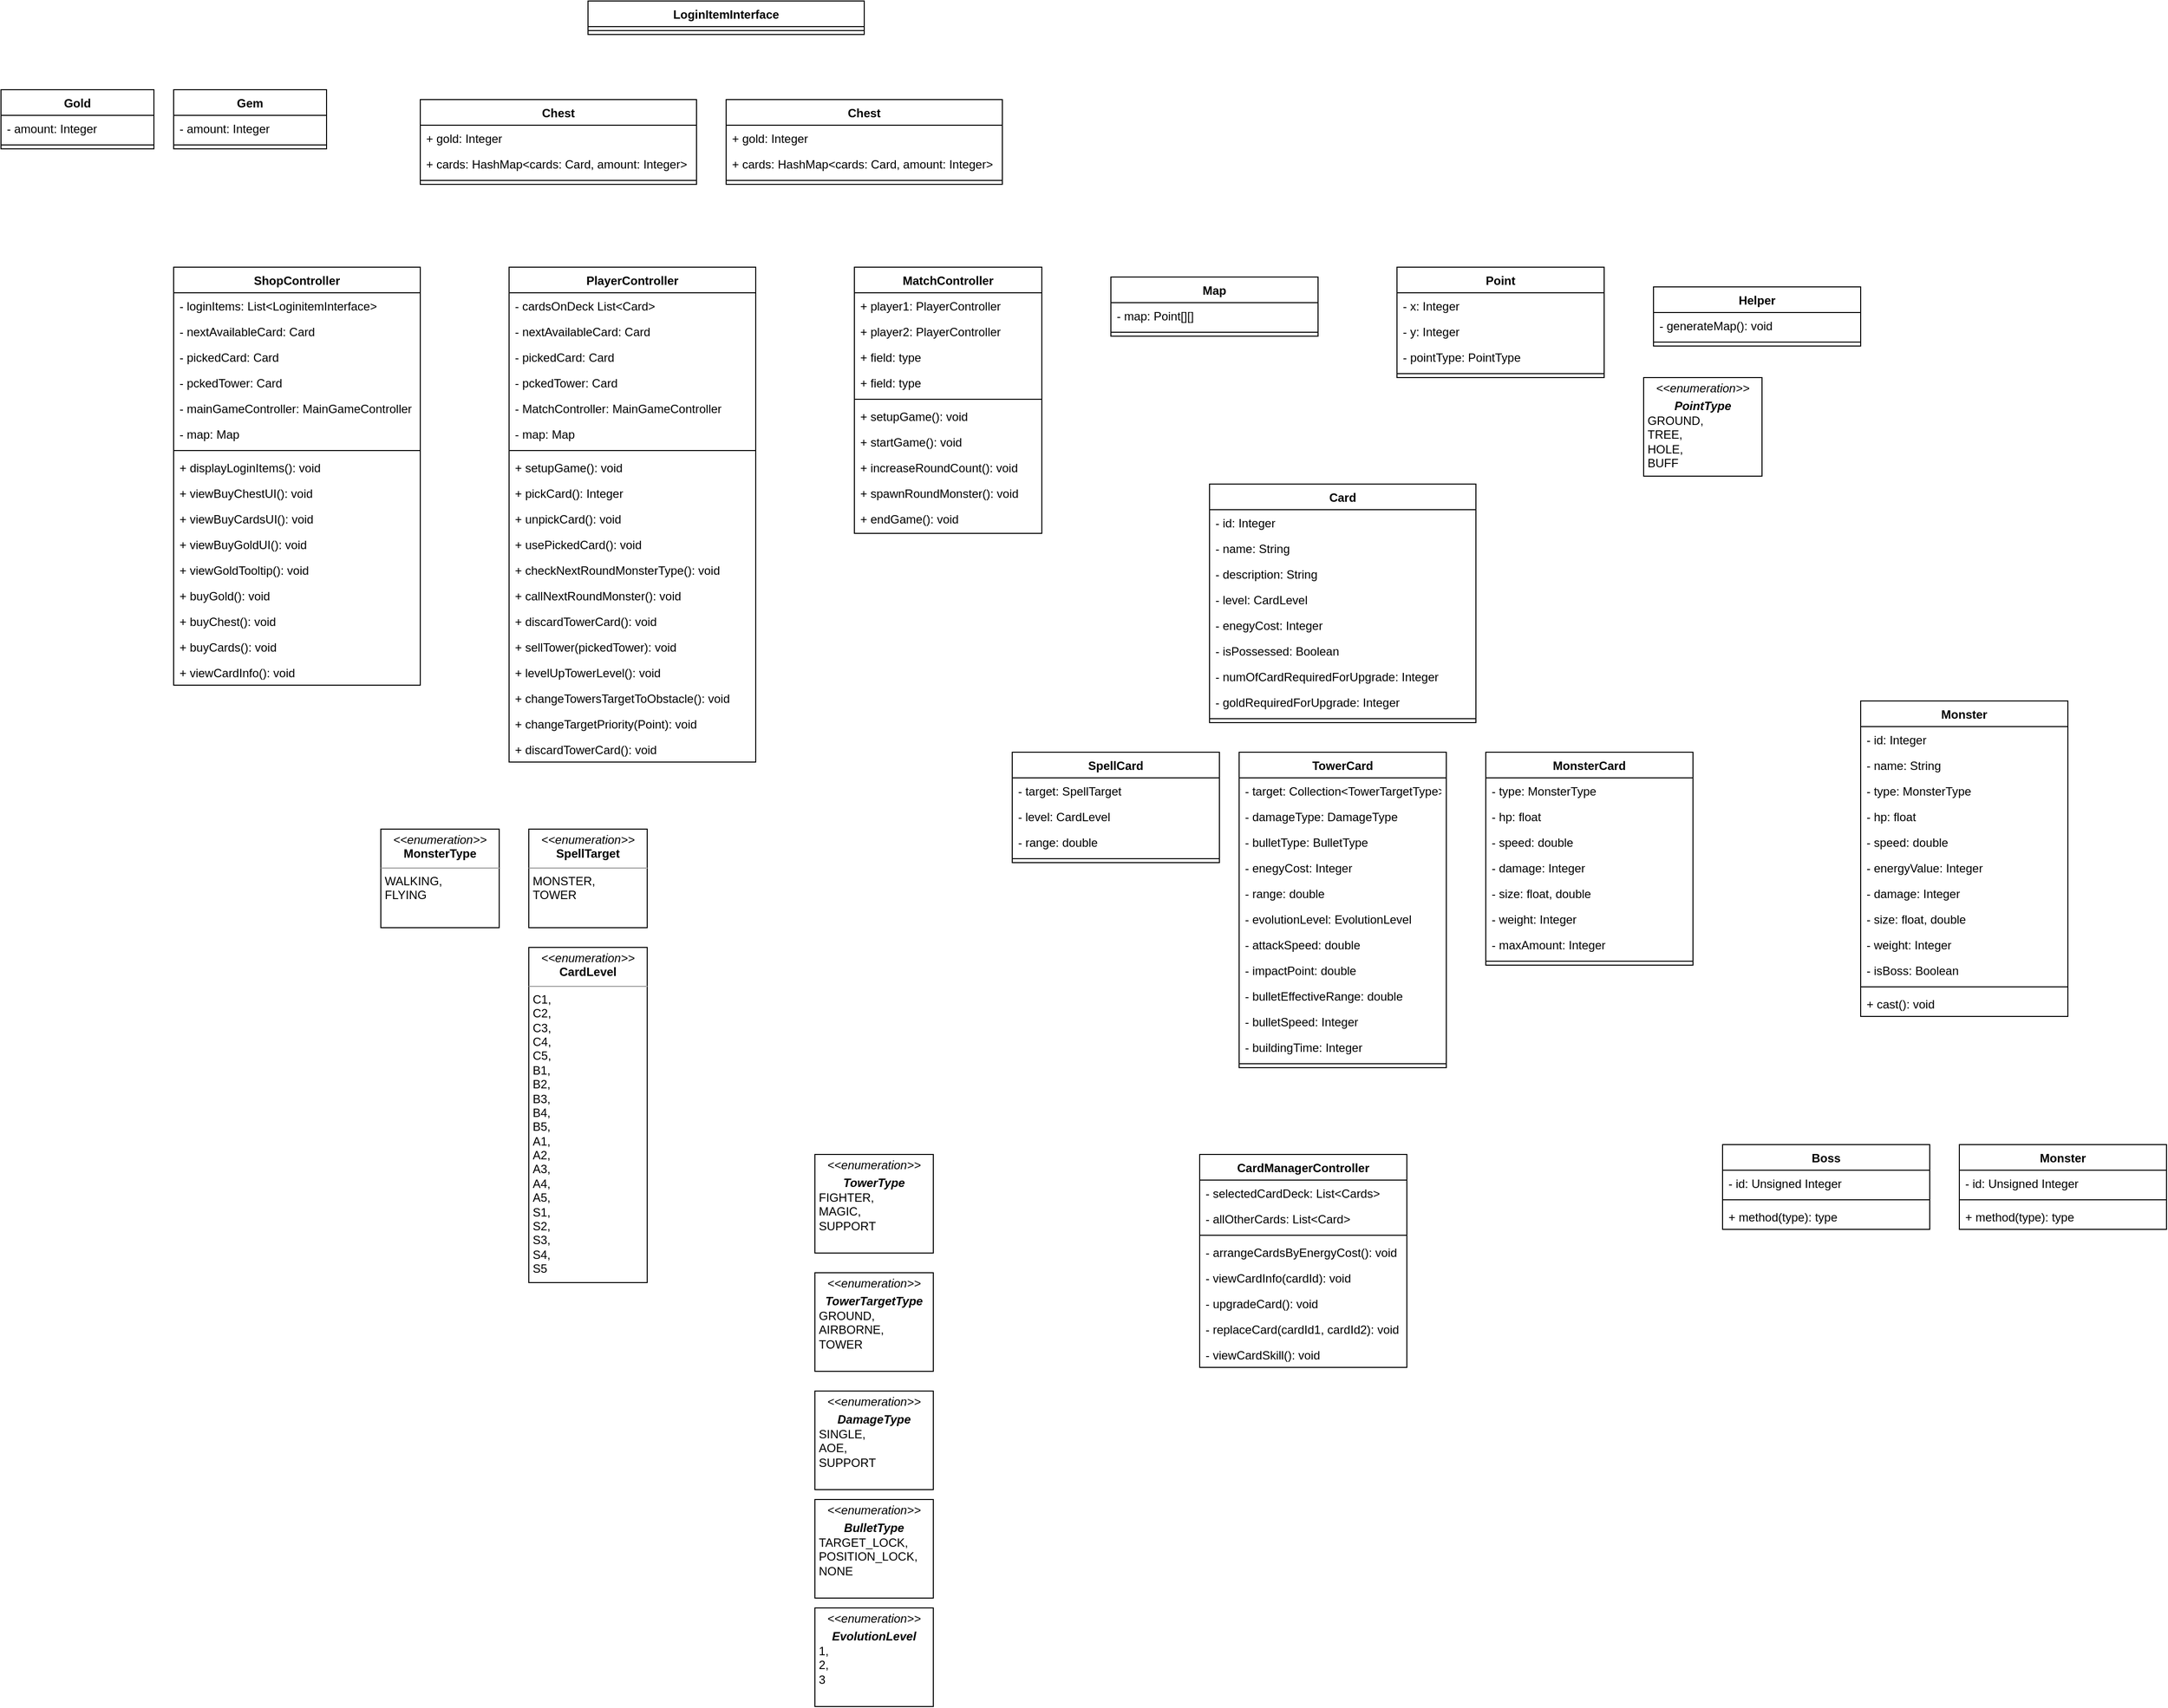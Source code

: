 <mxfile version="20.0.1" type="github">
  <diagram id="3Hzr0n2Hrk9hMCZVUcCn" name="Page-1">
    <mxGraphModel dx="1108" dy="1582" grid="1" gridSize="10" guides="1" tooltips="1" connect="1" arrows="1" fold="1" page="1" pageScale="1" pageWidth="850" pageHeight="1100" math="0" shadow="0">
      <root>
        <mxCell id="0" />
        <mxCell id="1" parent="0" />
        <mxCell id="gTmIQ7LkwGz3GuOeLMRu-1" value="MonsterCard" style="swimlane;fontStyle=1;align=center;verticalAlign=top;childLayout=stackLayout;horizontal=1;startSize=26;horizontalStack=0;resizeParent=1;resizeParentMax=0;resizeLast=0;collapsible=1;marginBottom=0;" parent="1" vertex="1">
          <mxGeometry x="1790" y="122" width="210" height="216" as="geometry" />
        </mxCell>
        <mxCell id="gTmIQ7LkwGz3GuOeLMRu-16" value="- type: MonsterType" style="text;strokeColor=none;fillColor=none;align=left;verticalAlign=top;spacingLeft=4;spacingRight=4;overflow=hidden;rotatable=0;points=[[0,0.5],[1,0.5]];portConstraint=eastwest;" parent="gTmIQ7LkwGz3GuOeLMRu-1" vertex="1">
          <mxGeometry y="26" width="210" height="26" as="geometry" />
        </mxCell>
        <mxCell id="gTmIQ7LkwGz3GuOeLMRu-9" value="- hp: float" style="text;strokeColor=none;fillColor=none;align=left;verticalAlign=top;spacingLeft=4;spacingRight=4;overflow=hidden;rotatable=0;points=[[0,0.5],[1,0.5]];portConstraint=eastwest;" parent="gTmIQ7LkwGz3GuOeLMRu-1" vertex="1">
          <mxGeometry y="52" width="210" height="26" as="geometry" />
        </mxCell>
        <mxCell id="gTmIQ7LkwGz3GuOeLMRu-10" value="- speed: double" style="text;strokeColor=none;fillColor=none;align=left;verticalAlign=top;spacingLeft=4;spacingRight=4;overflow=hidden;rotatable=0;points=[[0,0.5],[1,0.5]];portConstraint=eastwest;" parent="gTmIQ7LkwGz3GuOeLMRu-1" vertex="1">
          <mxGeometry y="78" width="210" height="26" as="geometry" />
        </mxCell>
        <mxCell id="gTmIQ7LkwGz3GuOeLMRu-14" value="- damage: Integer" style="text;strokeColor=none;fillColor=none;align=left;verticalAlign=top;spacingLeft=4;spacingRight=4;overflow=hidden;rotatable=0;points=[[0,0.5],[1,0.5]];portConstraint=eastwest;" parent="gTmIQ7LkwGz3GuOeLMRu-1" vertex="1">
          <mxGeometry y="104" width="210" height="26" as="geometry" />
        </mxCell>
        <mxCell id="gTmIQ7LkwGz3GuOeLMRu-11" value="- size: float, double" style="text;strokeColor=none;fillColor=none;align=left;verticalAlign=top;spacingLeft=4;spacingRight=4;overflow=hidden;rotatable=0;points=[[0,0.5],[1,0.5]];portConstraint=eastwest;" parent="gTmIQ7LkwGz3GuOeLMRu-1" vertex="1">
          <mxGeometry y="130" width="210" height="26" as="geometry" />
        </mxCell>
        <mxCell id="gTmIQ7LkwGz3GuOeLMRu-12" value="- weight: Integer" style="text;strokeColor=none;fillColor=none;align=left;verticalAlign=top;spacingLeft=4;spacingRight=4;overflow=hidden;rotatable=0;points=[[0,0.5],[1,0.5]];portConstraint=eastwest;" parent="gTmIQ7LkwGz3GuOeLMRu-1" vertex="1">
          <mxGeometry y="156" width="210" height="26" as="geometry" />
        </mxCell>
        <mxCell id="y4j8MuDuXKKV_iI7dw1A-111" value="- maxAmount: Integer" style="text;strokeColor=none;fillColor=none;align=left;verticalAlign=top;spacingLeft=4;spacingRight=4;overflow=hidden;rotatable=0;points=[[0,0.5],[1,0.5]];portConstraint=eastwest;" vertex="1" parent="gTmIQ7LkwGz3GuOeLMRu-1">
          <mxGeometry y="182" width="210" height="26" as="geometry" />
        </mxCell>
        <mxCell id="gTmIQ7LkwGz3GuOeLMRu-3" value="" style="line;strokeWidth=1;fillColor=none;align=left;verticalAlign=middle;spacingTop=-1;spacingLeft=3;spacingRight=3;rotatable=0;labelPosition=right;points=[];portConstraint=eastwest;" parent="gTmIQ7LkwGz3GuOeLMRu-1" vertex="1">
          <mxGeometry y="208" width="210" height="8" as="geometry" />
        </mxCell>
        <mxCell id="gTmIQ7LkwGz3GuOeLMRu-5" value="&lt;p style=&quot;margin:0px;margin-top:4px;text-align:center;&quot;&gt;&lt;i&gt;&amp;lt;&amp;lt;enumeration&amp;gt;&amp;gt;&lt;/i&gt;&lt;br&gt;&lt;b&gt;MonsterType&lt;/b&gt;&lt;/p&gt;&lt;hr size=&quot;1&quot;&gt;&lt;p style=&quot;margin:0px;margin-left:4px;&quot;&gt;WALKING,&amp;nbsp;&lt;/p&gt;&lt;p style=&quot;margin:0px;margin-left:4px;&quot;&gt;FLYING&lt;/p&gt;" style="verticalAlign=top;align=left;overflow=fill;fontSize=12;fontFamily=Helvetica;html=1;" parent="1" vertex="1">
          <mxGeometry x="670" y="200" width="120" height="100" as="geometry" />
        </mxCell>
        <mxCell id="gTmIQ7LkwGz3GuOeLMRu-19" value="Boss" style="swimlane;fontStyle=1;align=center;verticalAlign=top;childLayout=stackLayout;horizontal=1;startSize=26;horizontalStack=0;resizeParent=1;resizeParentMax=0;resizeLast=0;collapsible=1;marginBottom=0;" parent="1" vertex="1">
          <mxGeometry x="2030" y="520" width="210" height="86" as="geometry" />
        </mxCell>
        <mxCell id="gTmIQ7LkwGz3GuOeLMRu-20" value="- id: Unsigned Integer" style="text;strokeColor=none;fillColor=none;align=left;verticalAlign=top;spacingLeft=4;spacingRight=4;overflow=hidden;rotatable=0;points=[[0,0.5],[1,0.5]];portConstraint=eastwest;" parent="gTmIQ7LkwGz3GuOeLMRu-19" vertex="1">
          <mxGeometry y="26" width="210" height="26" as="geometry" />
        </mxCell>
        <mxCell id="gTmIQ7LkwGz3GuOeLMRu-34" value="" style="line;strokeWidth=1;fillColor=none;align=left;verticalAlign=middle;spacingTop=-1;spacingLeft=3;spacingRight=3;rotatable=0;labelPosition=right;points=[];portConstraint=eastwest;" parent="gTmIQ7LkwGz3GuOeLMRu-19" vertex="1">
          <mxGeometry y="52" width="210" height="8" as="geometry" />
        </mxCell>
        <mxCell id="gTmIQ7LkwGz3GuOeLMRu-35" value="+ method(type): type" style="text;strokeColor=none;fillColor=none;align=left;verticalAlign=top;spacingLeft=4;spacingRight=4;overflow=hidden;rotatable=0;points=[[0,0.5],[1,0.5]];portConstraint=eastwest;" parent="gTmIQ7LkwGz3GuOeLMRu-19" vertex="1">
          <mxGeometry y="60" width="210" height="26" as="geometry" />
        </mxCell>
        <mxCell id="gTmIQ7LkwGz3GuOeLMRu-36" value="Monster" style="swimlane;fontStyle=1;align=center;verticalAlign=top;childLayout=stackLayout;horizontal=1;startSize=26;horizontalStack=0;resizeParent=1;resizeParentMax=0;resizeLast=0;collapsible=1;marginBottom=0;" parent="1" vertex="1">
          <mxGeometry x="2270" y="520" width="210" height="86" as="geometry" />
        </mxCell>
        <mxCell id="gTmIQ7LkwGz3GuOeLMRu-37" value="- id: Unsigned Integer" style="text;strokeColor=none;fillColor=none;align=left;verticalAlign=top;spacingLeft=4;spacingRight=4;overflow=hidden;rotatable=0;points=[[0,0.5],[1,0.5]];portConstraint=eastwest;" parent="gTmIQ7LkwGz3GuOeLMRu-36" vertex="1">
          <mxGeometry y="26" width="210" height="26" as="geometry" />
        </mxCell>
        <mxCell id="gTmIQ7LkwGz3GuOeLMRu-51" value="" style="line;strokeWidth=1;fillColor=none;align=left;verticalAlign=middle;spacingTop=-1;spacingLeft=3;spacingRight=3;rotatable=0;labelPosition=right;points=[];portConstraint=eastwest;" parent="gTmIQ7LkwGz3GuOeLMRu-36" vertex="1">
          <mxGeometry y="52" width="210" height="8" as="geometry" />
        </mxCell>
        <mxCell id="gTmIQ7LkwGz3GuOeLMRu-52" value="+ method(type): type" style="text;strokeColor=none;fillColor=none;align=left;verticalAlign=top;spacingLeft=4;spacingRight=4;overflow=hidden;rotatable=0;points=[[0,0.5],[1,0.5]];portConstraint=eastwest;" parent="gTmIQ7LkwGz3GuOeLMRu-36" vertex="1">
          <mxGeometry y="60" width="210" height="26" as="geometry" />
        </mxCell>
        <mxCell id="y4j8MuDuXKKV_iI7dw1A-1" value="&lt;p style=&quot;margin:0px;margin-top:4px;text-align:center;&quot;&gt;&lt;i&gt;&amp;lt;&amp;lt;enumeration&amp;gt;&amp;gt;&lt;/i&gt;&lt;br&gt;&lt;b&gt;SpellTarget&lt;/b&gt;&lt;/p&gt;&lt;hr size=&quot;1&quot;&gt;&lt;p style=&quot;margin:0px;margin-left:4px;&quot;&gt;MONSTER,&lt;/p&gt;&lt;p style=&quot;margin:0px;margin-left:4px;&quot;&gt;TOWER&lt;/p&gt;" style="verticalAlign=top;align=left;overflow=fill;fontSize=12;fontFamily=Helvetica;html=1;" vertex="1" parent="1">
          <mxGeometry x="820" y="200" width="120" height="100" as="geometry" />
        </mxCell>
        <mxCell id="y4j8MuDuXKKV_iI7dw1A-2" value="SpellCard" style="swimlane;fontStyle=1;align=center;verticalAlign=top;childLayout=stackLayout;horizontal=1;startSize=26;horizontalStack=0;resizeParent=1;resizeParentMax=0;resizeLast=0;collapsible=1;marginBottom=0;" vertex="1" parent="1">
          <mxGeometry x="1310" y="122" width="210" height="112" as="geometry" />
        </mxCell>
        <mxCell id="y4j8MuDuXKKV_iI7dw1A-5" value="- target: SpellTarget" style="text;strokeColor=none;fillColor=none;align=left;verticalAlign=top;spacingLeft=4;spacingRight=4;overflow=hidden;rotatable=0;points=[[0,0.5],[1,0.5]];portConstraint=eastwest;" vertex="1" parent="y4j8MuDuXKKV_iI7dw1A-2">
          <mxGeometry y="26" width="210" height="26" as="geometry" />
        </mxCell>
        <mxCell id="y4j8MuDuXKKV_iI7dw1A-18" value="- level: CardLevel" style="text;strokeColor=none;fillColor=none;align=left;verticalAlign=top;spacingLeft=4;spacingRight=4;overflow=hidden;rotatable=0;points=[[0,0.5],[1,0.5]];portConstraint=eastwest;labelBackgroundColor=default;" vertex="1" parent="y4j8MuDuXKKV_iI7dw1A-2">
          <mxGeometry y="52" width="210" height="26" as="geometry" />
        </mxCell>
        <mxCell id="y4j8MuDuXKKV_iI7dw1A-7" value="- range: double" style="text;strokeColor=none;fillColor=none;align=left;verticalAlign=top;spacingLeft=4;spacingRight=4;overflow=hidden;rotatable=0;points=[[0,0.5],[1,0.5]];portConstraint=eastwest;labelBackgroundColor=default;" vertex="1" parent="y4j8MuDuXKKV_iI7dw1A-2">
          <mxGeometry y="78" width="210" height="26" as="geometry" />
        </mxCell>
        <mxCell id="y4j8MuDuXKKV_iI7dw1A-14" value="" style="line;strokeWidth=1;fillColor=none;align=left;verticalAlign=middle;spacingTop=-1;spacingLeft=3;spacingRight=3;rotatable=0;labelPosition=right;points=[];portConstraint=eastwest;" vertex="1" parent="y4j8MuDuXKKV_iI7dw1A-2">
          <mxGeometry y="104" width="210" height="8" as="geometry" />
        </mxCell>
        <mxCell id="y4j8MuDuXKKV_iI7dw1A-19" value="&lt;p style=&quot;margin:0px;margin-top:4px;text-align:center;&quot;&gt;&lt;i&gt;&amp;lt;&amp;lt;enumeration&amp;gt;&amp;gt;&lt;/i&gt;&lt;br&gt;&lt;b&gt;CardLevel&lt;/b&gt;&lt;/p&gt;&lt;hr size=&quot;1&quot;&gt;&lt;p style=&quot;margin:0px;margin-left:4px;&quot;&gt;C1,&lt;/p&gt;&lt;p style=&quot;margin:0px;margin-left:4px;&quot;&gt;C2,&lt;/p&gt;&lt;p style=&quot;margin:0px;margin-left:4px;&quot;&gt;C3,&lt;/p&gt;&lt;p style=&quot;margin:0px;margin-left:4px;&quot;&gt;C4,&lt;/p&gt;&lt;p style=&quot;margin:0px;margin-left:4px;&quot;&gt;C5,&lt;/p&gt;&lt;p style=&quot;margin:0px;margin-left:4px;&quot;&gt;B1,&lt;/p&gt;&lt;p style=&quot;margin:0px;margin-left:4px;&quot;&gt;B2,&lt;/p&gt;&lt;p style=&quot;margin:0px;margin-left:4px;&quot;&gt;B3,&lt;/p&gt;&lt;p style=&quot;margin:0px;margin-left:4px;&quot;&gt;B4,&lt;/p&gt;&lt;p style=&quot;margin:0px;margin-left:4px;&quot;&gt;B5,&lt;/p&gt;&lt;p style=&quot;margin:0px;margin-left:4px;&quot;&gt;A1,&amp;nbsp;&lt;/p&gt;&lt;p style=&quot;margin:0px;margin-left:4px;&quot;&gt;A2,&lt;/p&gt;&lt;p style=&quot;margin:0px;margin-left:4px;&quot;&gt;A3,&lt;/p&gt;&lt;p style=&quot;margin:0px;margin-left:4px;&quot;&gt;A4,&lt;/p&gt;&lt;p style=&quot;margin:0px;margin-left:4px;&quot;&gt;A5,&lt;/p&gt;&lt;p style=&quot;margin:0px;margin-left:4px;&quot;&gt;S1,&lt;/p&gt;&lt;p style=&quot;margin:0px;margin-left:4px;&quot;&gt;S2,&lt;/p&gt;&lt;p style=&quot;margin:0px;margin-left:4px;&quot;&gt;S3,&lt;/p&gt;&lt;p style=&quot;margin:0px;margin-left:4px;&quot;&gt;S4,&lt;/p&gt;&lt;p style=&quot;margin:0px;margin-left:4px;&quot;&gt;S5&lt;/p&gt;" style="verticalAlign=top;align=left;overflow=fill;fontSize=12;fontFamily=Helvetica;html=1;" vertex="1" parent="1">
          <mxGeometry x="820" y="320" width="120" height="340" as="geometry" />
        </mxCell>
        <mxCell id="y4j8MuDuXKKV_iI7dw1A-21" value="TowerCard" style="swimlane;fontStyle=1;align=center;verticalAlign=top;childLayout=stackLayout;horizontal=1;startSize=26;horizontalStack=0;resizeParent=1;resizeParentMax=0;resizeLast=0;collapsible=1;marginBottom=0;" vertex="1" parent="1">
          <mxGeometry x="1540" y="122" width="210" height="320" as="geometry" />
        </mxCell>
        <mxCell id="y4j8MuDuXKKV_iI7dw1A-24" value="- target: Collection&lt;TowerTargetType&gt;" style="text;strokeColor=none;fillColor=none;align=left;verticalAlign=top;spacingLeft=4;spacingRight=4;overflow=hidden;rotatable=0;points=[[0,0.5],[1,0.5]];portConstraint=eastwest;" vertex="1" parent="y4j8MuDuXKKV_iI7dw1A-21">
          <mxGeometry y="26" width="210" height="26" as="geometry" />
        </mxCell>
        <mxCell id="y4j8MuDuXKKV_iI7dw1A-25" value="- damageType: DamageType" style="text;strokeColor=none;fillColor=none;align=left;verticalAlign=top;spacingLeft=4;spacingRight=4;overflow=hidden;rotatable=0;points=[[0,0.5],[1,0.5]];portConstraint=eastwest;" vertex="1" parent="y4j8MuDuXKKV_iI7dw1A-21">
          <mxGeometry y="52" width="210" height="26" as="geometry" />
        </mxCell>
        <mxCell id="y4j8MuDuXKKV_iI7dw1A-26" value="- bulletType: BulletType" style="text;strokeColor=none;fillColor=none;align=left;verticalAlign=top;spacingLeft=4;spacingRight=4;overflow=hidden;rotatable=0;points=[[0,0.5],[1,0.5]];portConstraint=eastwest;labelBackgroundColor=default;" vertex="1" parent="y4j8MuDuXKKV_iI7dw1A-21">
          <mxGeometry y="78" width="210" height="26" as="geometry" />
        </mxCell>
        <mxCell id="y4j8MuDuXKKV_iI7dw1A-27" value="- enegyCost: Integer" style="text;strokeColor=none;fillColor=none;align=left;verticalAlign=top;spacingLeft=4;spacingRight=4;overflow=hidden;rotatable=0;points=[[0,0.5],[1,0.5]];portConstraint=eastwest;labelBackgroundColor=default;" vertex="1" parent="y4j8MuDuXKKV_iI7dw1A-21">
          <mxGeometry y="104" width="210" height="26" as="geometry" />
        </mxCell>
        <mxCell id="y4j8MuDuXKKV_iI7dw1A-29" value="- range: double" style="text;strokeColor=none;fillColor=none;align=left;verticalAlign=top;spacingLeft=4;spacingRight=4;overflow=hidden;rotatable=0;points=[[0,0.5],[1,0.5]];portConstraint=eastwest;labelBackgroundColor=default;" vertex="1" parent="y4j8MuDuXKKV_iI7dw1A-21">
          <mxGeometry y="130" width="210" height="26" as="geometry" />
        </mxCell>
        <mxCell id="y4j8MuDuXKKV_iI7dw1A-36" value="- evolutionLevel: EvolutionLevel" style="text;strokeColor=none;fillColor=none;align=left;verticalAlign=top;spacingLeft=4;spacingRight=4;overflow=hidden;rotatable=0;points=[[0,0.5],[1,0.5]];portConstraint=eastwest;labelBackgroundColor=default;" vertex="1" parent="y4j8MuDuXKKV_iI7dw1A-21">
          <mxGeometry y="156" width="210" height="26" as="geometry" />
        </mxCell>
        <mxCell id="y4j8MuDuXKKV_iI7dw1A-38" value="- attackSpeed: double" style="text;strokeColor=none;fillColor=none;align=left;verticalAlign=top;spacingLeft=4;spacingRight=4;overflow=hidden;rotatable=0;points=[[0,0.5],[1,0.5]];portConstraint=eastwest;labelBackgroundColor=default;" vertex="1" parent="y4j8MuDuXKKV_iI7dw1A-21">
          <mxGeometry y="182" width="210" height="26" as="geometry" />
        </mxCell>
        <mxCell id="y4j8MuDuXKKV_iI7dw1A-39" value="- impactPoint: double" style="text;strokeColor=none;fillColor=none;align=left;verticalAlign=top;spacingLeft=4;spacingRight=4;overflow=hidden;rotatable=0;points=[[0,0.5],[1,0.5]];portConstraint=eastwest;labelBackgroundColor=default;" vertex="1" parent="y4j8MuDuXKKV_iI7dw1A-21">
          <mxGeometry y="208" width="210" height="26" as="geometry" />
        </mxCell>
        <mxCell id="y4j8MuDuXKKV_iI7dw1A-40" value="- bulletEffectiveRange: double" style="text;strokeColor=none;fillColor=none;align=left;verticalAlign=top;spacingLeft=4;spacingRight=4;overflow=hidden;rotatable=0;points=[[0,0.5],[1,0.5]];portConstraint=eastwest;labelBackgroundColor=default;" vertex="1" parent="y4j8MuDuXKKV_iI7dw1A-21">
          <mxGeometry y="234" width="210" height="26" as="geometry" />
        </mxCell>
        <mxCell id="y4j8MuDuXKKV_iI7dw1A-41" value="- bulletSpeed: Integer" style="text;strokeColor=none;fillColor=none;align=left;verticalAlign=top;spacingLeft=4;spacingRight=4;overflow=hidden;rotatable=0;points=[[0,0.5],[1,0.5]];portConstraint=eastwest;labelBackgroundColor=default;" vertex="1" parent="y4j8MuDuXKKV_iI7dw1A-21">
          <mxGeometry y="260" width="210" height="26" as="geometry" />
        </mxCell>
        <mxCell id="y4j8MuDuXKKV_iI7dw1A-42" value="- buildingTime: Integer" style="text;strokeColor=none;fillColor=none;align=left;verticalAlign=top;spacingLeft=4;spacingRight=4;overflow=hidden;rotatable=0;points=[[0,0.5],[1,0.5]];portConstraint=eastwest;labelBackgroundColor=default;" vertex="1" parent="y4j8MuDuXKKV_iI7dw1A-21">
          <mxGeometry y="286" width="210" height="26" as="geometry" />
        </mxCell>
        <mxCell id="y4j8MuDuXKKV_iI7dw1A-30" value="" style="line;strokeWidth=1;fillColor=none;align=left;verticalAlign=middle;spacingTop=-1;spacingLeft=3;spacingRight=3;rotatable=0;labelPosition=right;points=[];portConstraint=eastwest;" vertex="1" parent="y4j8MuDuXKKV_iI7dw1A-21">
          <mxGeometry y="312" width="210" height="8" as="geometry" />
        </mxCell>
        <mxCell id="y4j8MuDuXKKV_iI7dw1A-32" value="&lt;p style=&quot;margin:0px;margin-top:4px;text-align:center;&quot;&gt;&lt;i&gt;&amp;lt;&amp;lt;enumeration&amp;gt;&amp;gt;&lt;/i&gt;&lt;br&gt;&lt;/p&gt;&lt;p style=&quot;margin:0px;margin-top:4px;text-align:center;&quot;&gt;&lt;i&gt;&lt;b&gt;TowerType&lt;/b&gt;&lt;/i&gt;&lt;/p&gt;&lt;p style=&quot;margin:0px;margin-left:4px;&quot;&gt;FIGHTER,&lt;/p&gt;&lt;p style=&quot;margin:0px;margin-left:4px;&quot;&gt;MAGIC,&lt;/p&gt;&lt;p style=&quot;margin:0px;margin-left:4px;&quot;&gt;SUPPORT&lt;/p&gt;" style="verticalAlign=top;align=left;overflow=fill;fontSize=12;fontFamily=Helvetica;html=1;" vertex="1" parent="1">
          <mxGeometry x="1110" y="530" width="120" height="100" as="geometry" />
        </mxCell>
        <mxCell id="y4j8MuDuXKKV_iI7dw1A-33" value="&lt;p style=&quot;margin:0px;margin-top:4px;text-align:center;&quot;&gt;&lt;i&gt;&amp;lt;&amp;lt;enumeration&amp;gt;&amp;gt;&lt;/i&gt;&lt;br&gt;&lt;/p&gt;&lt;p style=&quot;margin:0px;margin-top:4px;text-align:center;&quot;&gt;&lt;b&gt;&lt;i&gt;TowerTargetType&lt;/i&gt;&lt;/b&gt;&lt;/p&gt;&lt;p style=&quot;margin:0px;margin-left:4px;&quot;&gt;GROUND,&lt;/p&gt;&lt;p style=&quot;margin:0px;margin-left:4px;&quot;&gt;AIRBORNE,&lt;/p&gt;&lt;p style=&quot;margin:0px;margin-left:4px;&quot;&gt;TOWER&lt;/p&gt;" style="verticalAlign=top;align=left;overflow=fill;fontSize=12;fontFamily=Helvetica;html=1;" vertex="1" parent="1">
          <mxGeometry x="1110" y="650" width="120" height="100" as="geometry" />
        </mxCell>
        <mxCell id="y4j8MuDuXKKV_iI7dw1A-34" value="&lt;p style=&quot;margin:0px;margin-top:4px;text-align:center;&quot;&gt;&lt;i&gt;&amp;lt;&amp;lt;enumeration&amp;gt;&amp;gt;&lt;/i&gt;&lt;br&gt;&lt;/p&gt;&lt;p style=&quot;margin:0px;margin-top:4px;text-align:center;&quot;&gt;&lt;b&gt;&lt;i&gt;DamageType&lt;/i&gt;&lt;/b&gt;&lt;/p&gt;&lt;p style=&quot;margin:0px;margin-left:4px;&quot;&gt;SINGLE,&lt;/p&gt;&lt;p style=&quot;margin:0px;margin-left:4px;&quot;&gt;AOE,&lt;/p&gt;&lt;p style=&quot;margin:0px;margin-left:4px;&quot;&gt;SUPPORT&lt;/p&gt;" style="verticalAlign=top;align=left;overflow=fill;fontSize=12;fontFamily=Helvetica;html=1;" vertex="1" parent="1">
          <mxGeometry x="1110" y="770" width="120" height="100" as="geometry" />
        </mxCell>
        <mxCell id="y4j8MuDuXKKV_iI7dw1A-35" value="&lt;p style=&quot;margin:0px;margin-top:4px;text-align:center;&quot;&gt;&lt;i&gt;&amp;lt;&amp;lt;enumeration&amp;gt;&amp;gt;&lt;/i&gt;&lt;br&gt;&lt;/p&gt;&lt;p style=&quot;margin:0px;margin-top:4px;text-align:center;&quot;&gt;&lt;b&gt;&lt;i&gt;BulletType&lt;/i&gt;&lt;/b&gt;&lt;/p&gt;&lt;p style=&quot;margin:0px;margin-left:4px;&quot;&gt;TARGET_LOCK,&lt;/p&gt;&lt;p style=&quot;margin:0px;margin-left:4px;&quot;&gt;POSITION_LOCK,&lt;/p&gt;&lt;p style=&quot;margin:0px;margin-left:4px;&quot;&gt;NONE&lt;/p&gt;" style="verticalAlign=top;align=left;overflow=fill;fontSize=12;fontFamily=Helvetica;html=1;" vertex="1" parent="1">
          <mxGeometry x="1110" y="880" width="120" height="100" as="geometry" />
        </mxCell>
        <mxCell id="y4j8MuDuXKKV_iI7dw1A-37" value="&lt;p style=&quot;margin:0px;margin-top:4px;text-align:center;&quot;&gt;&lt;i&gt;&amp;lt;&amp;lt;enumeration&amp;gt;&amp;gt;&lt;/i&gt;&lt;br&gt;&lt;/p&gt;&lt;p style=&quot;margin:0px;margin-top:4px;text-align:center;&quot;&gt;&lt;b&gt;&lt;i&gt;EvolutionLevel&lt;/i&gt;&lt;/b&gt;&lt;/p&gt;&lt;p style=&quot;margin:0px;margin-left:4px;&quot;&gt;1,&lt;/p&gt;&lt;p style=&quot;margin:0px;margin-left:4px;&quot;&gt;2,&lt;/p&gt;&lt;p style=&quot;margin:0px;margin-left:4px;&quot;&gt;3&lt;/p&gt;" style="verticalAlign=top;align=left;overflow=fill;fontSize=12;fontFamily=Helvetica;html=1;" vertex="1" parent="1">
          <mxGeometry x="1110" y="990" width="120" height="100" as="geometry" />
        </mxCell>
        <mxCell id="y4j8MuDuXKKV_iI7dw1A-47" value="MatchController" style="swimlane;fontStyle=1;align=center;verticalAlign=top;childLayout=stackLayout;horizontal=1;startSize=26;horizontalStack=0;resizeParent=1;resizeParentMax=0;resizeLast=0;collapsible=1;marginBottom=0;" vertex="1" parent="1">
          <mxGeometry x="1150" y="-370" width="190" height="270" as="geometry" />
        </mxCell>
        <mxCell id="y4j8MuDuXKKV_iI7dw1A-48" value="+ player1: PlayerController" style="text;strokeColor=none;fillColor=none;align=left;verticalAlign=top;spacingLeft=4;spacingRight=4;overflow=hidden;rotatable=0;points=[[0,0.5],[1,0.5]];portConstraint=eastwest;" vertex="1" parent="y4j8MuDuXKKV_iI7dw1A-47">
          <mxGeometry y="26" width="190" height="26" as="geometry" />
        </mxCell>
        <mxCell id="y4j8MuDuXKKV_iI7dw1A-53" value="+ player2: PlayerController" style="text;strokeColor=none;fillColor=none;align=left;verticalAlign=top;spacingLeft=4;spacingRight=4;overflow=hidden;rotatable=0;points=[[0,0.5],[1,0.5]];portConstraint=eastwest;" vertex="1" parent="y4j8MuDuXKKV_iI7dw1A-47">
          <mxGeometry y="52" width="190" height="26" as="geometry" />
        </mxCell>
        <mxCell id="y4j8MuDuXKKV_iI7dw1A-52" value="+ field: type" style="text;strokeColor=none;fillColor=none;align=left;verticalAlign=top;spacingLeft=4;spacingRight=4;overflow=hidden;rotatable=0;points=[[0,0.5],[1,0.5]];portConstraint=eastwest;" vertex="1" parent="y4j8MuDuXKKV_iI7dw1A-47">
          <mxGeometry y="78" width="190" height="26" as="geometry" />
        </mxCell>
        <mxCell id="y4j8MuDuXKKV_iI7dw1A-54" value="+ field: type" style="text;strokeColor=none;fillColor=none;align=left;verticalAlign=top;spacingLeft=4;spacingRight=4;overflow=hidden;rotatable=0;points=[[0,0.5],[1,0.5]];portConstraint=eastwest;" vertex="1" parent="y4j8MuDuXKKV_iI7dw1A-47">
          <mxGeometry y="104" width="190" height="26" as="geometry" />
        </mxCell>
        <mxCell id="y4j8MuDuXKKV_iI7dw1A-49" value="" style="line;strokeWidth=1;fillColor=none;align=left;verticalAlign=middle;spacingTop=-1;spacingLeft=3;spacingRight=3;rotatable=0;labelPosition=right;points=[];portConstraint=eastwest;" vertex="1" parent="y4j8MuDuXKKV_iI7dw1A-47">
          <mxGeometry y="130" width="190" height="8" as="geometry" />
        </mxCell>
        <mxCell id="y4j8MuDuXKKV_iI7dw1A-50" value="+ setupGame(): void" style="text;strokeColor=none;fillColor=none;align=left;verticalAlign=top;spacingLeft=4;spacingRight=4;overflow=hidden;rotatable=0;points=[[0,0.5],[1,0.5]];portConstraint=eastwest;" vertex="1" parent="y4j8MuDuXKKV_iI7dw1A-47">
          <mxGeometry y="138" width="190" height="26" as="geometry" />
        </mxCell>
        <mxCell id="y4j8MuDuXKKV_iI7dw1A-166" value="+ startGame(): void" style="text;strokeColor=none;fillColor=none;align=left;verticalAlign=top;spacingLeft=4;spacingRight=4;overflow=hidden;rotatable=0;points=[[0,0.5],[1,0.5]];portConstraint=eastwest;" vertex="1" parent="y4j8MuDuXKKV_iI7dw1A-47">
          <mxGeometry y="164" width="190" height="26" as="geometry" />
        </mxCell>
        <mxCell id="y4j8MuDuXKKV_iI7dw1A-55" value="+ increaseRoundCount(): void" style="text;strokeColor=none;fillColor=none;align=left;verticalAlign=top;spacingLeft=4;spacingRight=4;overflow=hidden;rotatable=0;points=[[0,0.5],[1,0.5]];portConstraint=eastwest;" vertex="1" parent="y4j8MuDuXKKV_iI7dw1A-47">
          <mxGeometry y="190" width="190" height="26" as="geometry" />
        </mxCell>
        <mxCell id="y4j8MuDuXKKV_iI7dw1A-58" value="+ spawnRoundMonster(): void" style="text;strokeColor=none;fillColor=none;align=left;verticalAlign=top;spacingLeft=4;spacingRight=4;overflow=hidden;rotatable=0;points=[[0,0.5],[1,0.5]];portConstraint=eastwest;" vertex="1" parent="y4j8MuDuXKKV_iI7dw1A-47">
          <mxGeometry y="216" width="190" height="26" as="geometry" />
        </mxCell>
        <mxCell id="y4j8MuDuXKKV_iI7dw1A-57" value="+ endGame(): void" style="text;strokeColor=none;fillColor=none;align=left;verticalAlign=top;spacingLeft=4;spacingRight=4;overflow=hidden;rotatable=0;points=[[0,0.5],[1,0.5]];portConstraint=eastwest;" vertex="1" parent="y4j8MuDuXKKV_iI7dw1A-47">
          <mxGeometry y="242" width="190" height="28" as="geometry" />
        </mxCell>
        <mxCell id="y4j8MuDuXKKV_iI7dw1A-59" value="PlayerController" style="swimlane;fontStyle=1;align=center;verticalAlign=top;childLayout=stackLayout;horizontal=1;startSize=26;horizontalStack=0;resizeParent=1;resizeParentMax=0;resizeLast=0;collapsible=1;marginBottom=0;" vertex="1" parent="1">
          <mxGeometry x="800" y="-370" width="250" height="502" as="geometry" />
        </mxCell>
        <mxCell id="y4j8MuDuXKKV_iI7dw1A-60" value="- cardsOnDeck List&lt;Card&gt;" style="text;strokeColor=none;fillColor=none;align=left;verticalAlign=top;spacingLeft=4;spacingRight=4;overflow=hidden;rotatable=0;points=[[0,0.5],[1,0.5]];portConstraint=eastwest;" vertex="1" parent="y4j8MuDuXKKV_iI7dw1A-59">
          <mxGeometry y="26" width="250" height="26" as="geometry" />
        </mxCell>
        <mxCell id="y4j8MuDuXKKV_iI7dw1A-179" value="- nextAvailableCard: Card" style="text;strokeColor=none;fillColor=none;align=left;verticalAlign=top;spacingLeft=4;spacingRight=4;overflow=hidden;rotatable=0;points=[[0,0.5],[1,0.5]];portConstraint=eastwest;" vertex="1" parent="y4j8MuDuXKKV_iI7dw1A-59">
          <mxGeometry y="52" width="250" height="26" as="geometry" />
        </mxCell>
        <mxCell id="y4j8MuDuXKKV_iI7dw1A-61" value="- pickedCard: Card" style="text;strokeColor=none;fillColor=none;align=left;verticalAlign=top;spacingLeft=4;spacingRight=4;overflow=hidden;rotatable=0;points=[[0,0.5],[1,0.5]];portConstraint=eastwest;" vertex="1" parent="y4j8MuDuXKKV_iI7dw1A-59">
          <mxGeometry y="78" width="250" height="26" as="geometry" />
        </mxCell>
        <mxCell id="y4j8MuDuXKKV_iI7dw1A-148" value="- pckedTower: Card" style="text;strokeColor=none;fillColor=none;align=left;verticalAlign=top;spacingLeft=4;spacingRight=4;overflow=hidden;rotatable=0;points=[[0,0.5],[1,0.5]];portConstraint=eastwest;" vertex="1" parent="y4j8MuDuXKKV_iI7dw1A-59">
          <mxGeometry y="104" width="250" height="26" as="geometry" />
        </mxCell>
        <mxCell id="y4j8MuDuXKKV_iI7dw1A-62" value="- MatchController: MainGameController" style="text;strokeColor=none;fillColor=none;align=left;verticalAlign=top;spacingLeft=4;spacingRight=4;overflow=hidden;rotatable=0;points=[[0,0.5],[1,0.5]];portConstraint=eastwest;" vertex="1" parent="y4j8MuDuXKKV_iI7dw1A-59">
          <mxGeometry y="130" width="250" height="26" as="geometry" />
        </mxCell>
        <mxCell id="y4j8MuDuXKKV_iI7dw1A-63" value="- map: Map" style="text;strokeColor=none;fillColor=none;align=left;verticalAlign=top;spacingLeft=4;spacingRight=4;overflow=hidden;rotatable=0;points=[[0,0.5],[1,0.5]];portConstraint=eastwest;" vertex="1" parent="y4j8MuDuXKKV_iI7dw1A-59">
          <mxGeometry y="156" width="250" height="26" as="geometry" />
        </mxCell>
        <mxCell id="y4j8MuDuXKKV_iI7dw1A-65" value="" style="line;strokeWidth=1;fillColor=none;align=left;verticalAlign=middle;spacingTop=-1;spacingLeft=3;spacingRight=3;rotatable=0;labelPosition=right;points=[];portConstraint=eastwest;" vertex="1" parent="y4j8MuDuXKKV_iI7dw1A-59">
          <mxGeometry y="182" width="250" height="8" as="geometry" />
        </mxCell>
        <mxCell id="y4j8MuDuXKKV_iI7dw1A-66" value="+ setupGame(): void" style="text;strokeColor=none;fillColor=none;align=left;verticalAlign=top;spacingLeft=4;spacingRight=4;overflow=hidden;rotatable=0;points=[[0,0.5],[1,0.5]];portConstraint=eastwest;" vertex="1" parent="y4j8MuDuXKKV_iI7dw1A-59">
          <mxGeometry y="190" width="250" height="26" as="geometry" />
        </mxCell>
        <mxCell id="y4j8MuDuXKKV_iI7dw1A-68" value="+ pickCard(): Integer" style="text;strokeColor=none;fillColor=none;align=left;verticalAlign=top;spacingLeft=4;spacingRight=4;overflow=hidden;rotatable=0;points=[[0,0.5],[1,0.5]];portConstraint=eastwest;" vertex="1" parent="y4j8MuDuXKKV_iI7dw1A-59">
          <mxGeometry y="216" width="250" height="26" as="geometry" />
        </mxCell>
        <mxCell id="y4j8MuDuXKKV_iI7dw1A-69" value="+ unpickCard(): void" style="text;strokeColor=none;fillColor=none;align=left;verticalAlign=top;spacingLeft=4;spacingRight=4;overflow=hidden;rotatable=0;points=[[0,0.5],[1,0.5]];portConstraint=eastwest;" vertex="1" parent="y4j8MuDuXKKV_iI7dw1A-59">
          <mxGeometry y="242" width="250" height="26" as="geometry" />
        </mxCell>
        <mxCell id="y4j8MuDuXKKV_iI7dw1A-56" value="+ usePickedCard(): void" style="text;strokeColor=none;fillColor=none;align=left;verticalAlign=top;spacingLeft=4;spacingRight=4;overflow=hidden;rotatable=0;points=[[0,0.5],[1,0.5]];portConstraint=eastwest;" vertex="1" parent="y4j8MuDuXKKV_iI7dw1A-59">
          <mxGeometry y="268" width="250" height="26" as="geometry" />
        </mxCell>
        <mxCell id="y4j8MuDuXKKV_iI7dw1A-70" value="+ checkNextRoundMonsterType(): void" style="text;strokeColor=none;fillColor=none;align=left;verticalAlign=top;spacingLeft=4;spacingRight=4;overflow=hidden;rotatable=0;points=[[0,0.5],[1,0.5]];portConstraint=eastwest;" vertex="1" parent="y4j8MuDuXKKV_iI7dw1A-59">
          <mxGeometry y="294" width="250" height="26" as="geometry" />
        </mxCell>
        <mxCell id="y4j8MuDuXKKV_iI7dw1A-71" value="+ callNextRoundMonster(): void" style="text;strokeColor=none;fillColor=none;align=left;verticalAlign=top;spacingLeft=4;spacingRight=4;overflow=hidden;rotatable=0;points=[[0,0.5],[1,0.5]];portConstraint=eastwest;" vertex="1" parent="y4j8MuDuXKKV_iI7dw1A-59">
          <mxGeometry y="320" width="250" height="26" as="geometry" />
        </mxCell>
        <mxCell id="y4j8MuDuXKKV_iI7dw1A-72" value="+ discardTowerCard(): void" style="text;strokeColor=none;fillColor=none;align=left;verticalAlign=top;spacingLeft=4;spacingRight=4;overflow=hidden;rotatable=0;points=[[0,0.5],[1,0.5]];portConstraint=eastwest;" vertex="1" parent="y4j8MuDuXKKV_iI7dw1A-59">
          <mxGeometry y="346" width="250" height="26" as="geometry" />
        </mxCell>
        <mxCell id="y4j8MuDuXKKV_iI7dw1A-171" value="+ sellTower(pickedTower): void" style="text;strokeColor=none;fillColor=none;align=left;verticalAlign=top;spacingLeft=4;spacingRight=4;overflow=hidden;rotatable=0;points=[[0,0.5],[1,0.5]];portConstraint=eastwest;" vertex="1" parent="y4j8MuDuXKKV_iI7dw1A-59">
          <mxGeometry y="372" width="250" height="26" as="geometry" />
        </mxCell>
        <mxCell id="y4j8MuDuXKKV_iI7dw1A-170" value="+ levelUpTowerLevel(): void" style="text;strokeColor=none;fillColor=none;align=left;verticalAlign=top;spacingLeft=4;spacingRight=4;overflow=hidden;rotatable=0;points=[[0,0.5],[1,0.5]];portConstraint=eastwest;" vertex="1" parent="y4j8MuDuXKKV_iI7dw1A-59">
          <mxGeometry y="398" width="250" height="26" as="geometry" />
        </mxCell>
        <mxCell id="y4j8MuDuXKKV_iI7dw1A-169" value="+ changeTowersTargetToObstacle(): void" style="text;strokeColor=none;fillColor=none;align=left;verticalAlign=top;spacingLeft=4;spacingRight=4;overflow=hidden;rotatable=0;points=[[0,0.5],[1,0.5]];portConstraint=eastwest;" vertex="1" parent="y4j8MuDuXKKV_iI7dw1A-59">
          <mxGeometry y="424" width="250" height="26" as="geometry" />
        </mxCell>
        <mxCell id="y4j8MuDuXKKV_iI7dw1A-168" value="+ changeTargetPriority(Point): void" style="text;strokeColor=none;fillColor=none;align=left;verticalAlign=top;spacingLeft=4;spacingRight=4;overflow=hidden;rotatable=0;points=[[0,0.5],[1,0.5]];portConstraint=eastwest;" vertex="1" parent="y4j8MuDuXKKV_iI7dw1A-59">
          <mxGeometry y="450" width="250" height="26" as="geometry" />
        </mxCell>
        <mxCell id="y4j8MuDuXKKV_iI7dw1A-73" value="+ discardTowerCard(): void" style="text;strokeColor=none;fillColor=none;align=left;verticalAlign=top;spacingLeft=4;spacingRight=4;overflow=hidden;rotatable=0;points=[[0,0.5],[1,0.5]];portConstraint=eastwest;" vertex="1" parent="y4j8MuDuXKKV_iI7dw1A-59">
          <mxGeometry y="476" width="250" height="26" as="geometry" />
        </mxCell>
        <mxCell id="y4j8MuDuXKKV_iI7dw1A-96" value="Monster" style="swimlane;fontStyle=1;align=center;verticalAlign=top;childLayout=stackLayout;horizontal=1;startSize=26;horizontalStack=0;resizeParent=1;resizeParentMax=0;resizeLast=0;collapsible=1;marginBottom=0;" vertex="1" parent="1">
          <mxGeometry x="2170" y="70" width="210" height="320" as="geometry" />
        </mxCell>
        <mxCell id="y4j8MuDuXKKV_iI7dw1A-97" value="- id: Integer" style="text;strokeColor=none;fillColor=none;align=left;verticalAlign=top;spacingLeft=4;spacingRight=4;overflow=hidden;rotatable=0;points=[[0,0.5],[1,0.5]];portConstraint=eastwest;" vertex="1" parent="y4j8MuDuXKKV_iI7dw1A-96">
          <mxGeometry y="26" width="210" height="26" as="geometry" />
        </mxCell>
        <mxCell id="y4j8MuDuXKKV_iI7dw1A-98" value="- name: String" style="text;strokeColor=none;fillColor=none;align=left;verticalAlign=top;spacingLeft=4;spacingRight=4;overflow=hidden;rotatable=0;points=[[0,0.5],[1,0.5]];portConstraint=eastwest;" vertex="1" parent="y4j8MuDuXKKV_iI7dw1A-96">
          <mxGeometry y="52" width="210" height="26" as="geometry" />
        </mxCell>
        <mxCell id="y4j8MuDuXKKV_iI7dw1A-99" value="- type: MonsterType" style="text;strokeColor=none;fillColor=none;align=left;verticalAlign=top;spacingLeft=4;spacingRight=4;overflow=hidden;rotatable=0;points=[[0,0.5],[1,0.5]];portConstraint=eastwest;" vertex="1" parent="y4j8MuDuXKKV_iI7dw1A-96">
          <mxGeometry y="78" width="210" height="26" as="geometry" />
        </mxCell>
        <mxCell id="y4j8MuDuXKKV_iI7dw1A-102" value="- hp: float" style="text;strokeColor=none;fillColor=none;align=left;verticalAlign=top;spacingLeft=4;spacingRight=4;overflow=hidden;rotatable=0;points=[[0,0.5],[1,0.5]];portConstraint=eastwest;" vertex="1" parent="y4j8MuDuXKKV_iI7dw1A-96">
          <mxGeometry y="104" width="210" height="26" as="geometry" />
        </mxCell>
        <mxCell id="y4j8MuDuXKKV_iI7dw1A-103" value="- speed: double" style="text;strokeColor=none;fillColor=none;align=left;verticalAlign=top;spacingLeft=4;spacingRight=4;overflow=hidden;rotatable=0;points=[[0,0.5],[1,0.5]];portConstraint=eastwest;" vertex="1" parent="y4j8MuDuXKKV_iI7dw1A-96">
          <mxGeometry y="130" width="210" height="26" as="geometry" />
        </mxCell>
        <mxCell id="y4j8MuDuXKKV_iI7dw1A-104" value="- energyValue: Integer" style="text;strokeColor=none;fillColor=none;align=left;verticalAlign=top;spacingLeft=4;spacingRight=4;overflow=hidden;rotatable=0;points=[[0,0.5],[1,0.5]];portConstraint=eastwest;" vertex="1" parent="y4j8MuDuXKKV_iI7dw1A-96">
          <mxGeometry y="156" width="210" height="26" as="geometry" />
        </mxCell>
        <mxCell id="y4j8MuDuXKKV_iI7dw1A-105" value="- damage: Integer" style="text;strokeColor=none;fillColor=none;align=left;verticalAlign=top;spacingLeft=4;spacingRight=4;overflow=hidden;rotatable=0;points=[[0,0.5],[1,0.5]];portConstraint=eastwest;" vertex="1" parent="y4j8MuDuXKKV_iI7dw1A-96">
          <mxGeometry y="182" width="210" height="26" as="geometry" />
        </mxCell>
        <mxCell id="y4j8MuDuXKKV_iI7dw1A-106" value="- size: float, double" style="text;strokeColor=none;fillColor=none;align=left;verticalAlign=top;spacingLeft=4;spacingRight=4;overflow=hidden;rotatable=0;points=[[0,0.5],[1,0.5]];portConstraint=eastwest;" vertex="1" parent="y4j8MuDuXKKV_iI7dw1A-96">
          <mxGeometry y="208" width="210" height="26" as="geometry" />
        </mxCell>
        <mxCell id="y4j8MuDuXKKV_iI7dw1A-132" value="- weight: Integer" style="text;strokeColor=none;fillColor=none;align=left;verticalAlign=top;spacingLeft=4;spacingRight=4;overflow=hidden;rotatable=0;points=[[0,0.5],[1,0.5]];portConstraint=eastwest;" vertex="1" parent="y4j8MuDuXKKV_iI7dw1A-96">
          <mxGeometry y="234" width="210" height="26" as="geometry" />
        </mxCell>
        <mxCell id="y4j8MuDuXKKV_iI7dw1A-107" value="- isBoss: Boolean" style="text;strokeColor=none;fillColor=none;align=left;verticalAlign=top;spacingLeft=4;spacingRight=4;overflow=hidden;rotatable=0;points=[[0,0.5],[1,0.5]];portConstraint=eastwest;" vertex="1" parent="y4j8MuDuXKKV_iI7dw1A-96">
          <mxGeometry y="260" width="210" height="26" as="geometry" />
        </mxCell>
        <mxCell id="y4j8MuDuXKKV_iI7dw1A-108" value="" style="line;strokeWidth=1;fillColor=none;align=left;verticalAlign=middle;spacingTop=-1;spacingLeft=3;spacingRight=3;rotatable=0;labelPosition=right;points=[];portConstraint=eastwest;" vertex="1" parent="y4j8MuDuXKKV_iI7dw1A-96">
          <mxGeometry y="286" width="210" height="8" as="geometry" />
        </mxCell>
        <mxCell id="y4j8MuDuXKKV_iI7dw1A-109" value="+ cast(): void" style="text;strokeColor=none;fillColor=none;align=left;verticalAlign=top;spacingLeft=4;spacingRight=4;overflow=hidden;rotatable=0;points=[[0,0.5],[1,0.5]];portConstraint=eastwest;" vertex="1" parent="y4j8MuDuXKKV_iI7dw1A-96">
          <mxGeometry y="294" width="210" height="26" as="geometry" />
        </mxCell>
        <mxCell id="y4j8MuDuXKKV_iI7dw1A-112" value="Card" style="swimlane;fontStyle=1;align=center;verticalAlign=top;childLayout=stackLayout;horizontal=1;startSize=26;horizontalStack=0;resizeParent=1;resizeParentMax=0;resizeLast=0;collapsible=1;marginBottom=0;" vertex="1" parent="1">
          <mxGeometry x="1510" y="-150" width="270" height="242" as="geometry" />
        </mxCell>
        <mxCell id="y4j8MuDuXKKV_iI7dw1A-116" value="- id: Integer" style="text;strokeColor=none;fillColor=none;align=left;verticalAlign=top;spacingLeft=4;spacingRight=4;overflow=hidden;rotatable=0;points=[[0,0.5],[1,0.5]];portConstraint=eastwest;" vertex="1" parent="y4j8MuDuXKKV_iI7dw1A-112">
          <mxGeometry y="26" width="270" height="26" as="geometry" />
        </mxCell>
        <mxCell id="y4j8MuDuXKKV_iI7dw1A-117" value="- name: String" style="text;strokeColor=none;fillColor=none;align=left;verticalAlign=top;spacingLeft=4;spacingRight=4;overflow=hidden;rotatable=0;points=[[0,0.5],[1,0.5]];portConstraint=eastwest;" vertex="1" parent="y4j8MuDuXKKV_iI7dw1A-112">
          <mxGeometry y="52" width="270" height="26" as="geometry" />
        </mxCell>
        <mxCell id="y4j8MuDuXKKV_iI7dw1A-185" value="- description: String" style="text;strokeColor=none;fillColor=none;align=left;verticalAlign=top;spacingLeft=4;spacingRight=4;overflow=hidden;rotatable=0;points=[[0,0.5],[1,0.5]];portConstraint=eastwest;labelBackgroundColor=default;" vertex="1" parent="y4j8MuDuXKKV_iI7dw1A-112">
          <mxGeometry y="78" width="270" height="26" as="geometry" />
        </mxCell>
        <mxCell id="y4j8MuDuXKKV_iI7dw1A-17" value="- level: CardLevel" style="text;strokeColor=none;fillColor=none;align=left;verticalAlign=top;spacingLeft=4;spacingRight=4;overflow=hidden;rotatable=0;points=[[0,0.5],[1,0.5]];portConstraint=eastwest;labelBackgroundColor=default;" vertex="1" parent="y4j8MuDuXKKV_iI7dw1A-112">
          <mxGeometry y="104" width="270" height="26" as="geometry" />
        </mxCell>
        <mxCell id="y4j8MuDuXKKV_iI7dw1A-16" value="- enegyCost: Integer" style="text;strokeColor=none;fillColor=none;align=left;verticalAlign=top;spacingLeft=4;spacingRight=4;overflow=hidden;rotatable=0;points=[[0,0.5],[1,0.5]];portConstraint=eastwest;labelBackgroundColor=default;" vertex="1" parent="y4j8MuDuXKKV_iI7dw1A-112">
          <mxGeometry y="130" width="270" height="26" as="geometry" />
        </mxCell>
        <mxCell id="y4j8MuDuXKKV_iI7dw1A-178" value="- isPossessed: Boolean" style="text;strokeColor=none;fillColor=none;align=left;verticalAlign=top;spacingLeft=4;spacingRight=4;overflow=hidden;rotatable=0;points=[[0,0.5],[1,0.5]];portConstraint=eastwest;labelBackgroundColor=default;" vertex="1" parent="y4j8MuDuXKKV_iI7dw1A-112">
          <mxGeometry y="156" width="270" height="26" as="geometry" />
        </mxCell>
        <mxCell id="y4j8MuDuXKKV_iI7dw1A-186" value="- numOfCardRequiredForUpgrade: Integer" style="text;strokeColor=none;fillColor=none;align=left;verticalAlign=top;spacingLeft=4;spacingRight=4;overflow=hidden;rotatable=0;points=[[0,0.5],[1,0.5]];portConstraint=eastwest;labelBackgroundColor=default;" vertex="1" parent="y4j8MuDuXKKV_iI7dw1A-112">
          <mxGeometry y="182" width="270" height="26" as="geometry" />
        </mxCell>
        <mxCell id="y4j8MuDuXKKV_iI7dw1A-187" value="- goldRequiredForUpgrade: Integer" style="text;strokeColor=none;fillColor=none;align=left;verticalAlign=top;spacingLeft=4;spacingRight=4;overflow=hidden;rotatable=0;points=[[0,0.5],[1,0.5]];portConstraint=eastwest;labelBackgroundColor=default;" vertex="1" parent="y4j8MuDuXKKV_iI7dw1A-112">
          <mxGeometry y="208" width="270" height="26" as="geometry" />
        </mxCell>
        <mxCell id="y4j8MuDuXKKV_iI7dw1A-114" value="" style="line;strokeWidth=1;fillColor=none;align=left;verticalAlign=middle;spacingTop=-1;spacingLeft=3;spacingRight=3;rotatable=0;labelPosition=right;points=[];portConstraint=eastwest;" vertex="1" parent="y4j8MuDuXKKV_iI7dw1A-112">
          <mxGeometry y="234" width="270" height="8" as="geometry" />
        </mxCell>
        <mxCell id="y4j8MuDuXKKV_iI7dw1A-149" value="Map" style="swimlane;fontStyle=1;align=center;verticalAlign=top;childLayout=stackLayout;horizontal=1;startSize=26;horizontalStack=0;resizeParent=1;resizeParentMax=0;resizeLast=0;collapsible=1;marginBottom=0;" vertex="1" parent="1">
          <mxGeometry x="1410" y="-360" width="210" height="60" as="geometry" />
        </mxCell>
        <mxCell id="y4j8MuDuXKKV_iI7dw1A-150" value="- map: Point[][]" style="text;strokeColor=none;fillColor=none;align=left;verticalAlign=top;spacingLeft=4;spacingRight=4;overflow=hidden;rotatable=0;points=[[0,0.5],[1,0.5]];portConstraint=eastwest;" vertex="1" parent="y4j8MuDuXKKV_iI7dw1A-149">
          <mxGeometry y="26" width="210" height="26" as="geometry" />
        </mxCell>
        <mxCell id="y4j8MuDuXKKV_iI7dw1A-154" value="" style="line;strokeWidth=1;fillColor=none;align=left;verticalAlign=middle;spacingTop=-1;spacingLeft=3;spacingRight=3;rotatable=0;labelPosition=right;points=[];portConstraint=eastwest;" vertex="1" parent="y4j8MuDuXKKV_iI7dw1A-149">
          <mxGeometry y="52" width="210" height="8" as="geometry" />
        </mxCell>
        <mxCell id="y4j8MuDuXKKV_iI7dw1A-157" value="Point" style="swimlane;fontStyle=1;align=center;verticalAlign=top;childLayout=stackLayout;horizontal=1;startSize=26;horizontalStack=0;resizeParent=1;resizeParentMax=0;resizeLast=0;collapsible=1;marginBottom=0;" vertex="1" parent="1">
          <mxGeometry x="1700" y="-370" width="210" height="112" as="geometry" />
        </mxCell>
        <mxCell id="y4j8MuDuXKKV_iI7dw1A-158" value="- x: Integer" style="text;strokeColor=none;fillColor=none;align=left;verticalAlign=top;spacingLeft=4;spacingRight=4;overflow=hidden;rotatable=0;points=[[0,0.5],[1,0.5]];portConstraint=eastwest;" vertex="1" parent="y4j8MuDuXKKV_iI7dw1A-157">
          <mxGeometry y="26" width="210" height="26" as="geometry" />
        </mxCell>
        <mxCell id="y4j8MuDuXKKV_iI7dw1A-159" value="- y: Integer" style="text;strokeColor=none;fillColor=none;align=left;verticalAlign=top;spacingLeft=4;spacingRight=4;overflow=hidden;rotatable=0;points=[[0,0.5],[1,0.5]];portConstraint=eastwest;" vertex="1" parent="y4j8MuDuXKKV_iI7dw1A-157">
          <mxGeometry y="52" width="210" height="26" as="geometry" />
        </mxCell>
        <mxCell id="y4j8MuDuXKKV_iI7dw1A-160" value="- pointType: PointType" style="text;strokeColor=none;fillColor=none;align=left;verticalAlign=top;spacingLeft=4;spacingRight=4;overflow=hidden;rotatable=0;points=[[0,0.5],[1,0.5]];portConstraint=eastwest;" vertex="1" parent="y4j8MuDuXKKV_iI7dw1A-157">
          <mxGeometry y="78" width="210" height="26" as="geometry" />
        </mxCell>
        <mxCell id="y4j8MuDuXKKV_iI7dw1A-161" value="" style="line;strokeWidth=1;fillColor=none;align=left;verticalAlign=middle;spacingTop=-1;spacingLeft=3;spacingRight=3;rotatable=0;labelPosition=right;points=[];portConstraint=eastwest;" vertex="1" parent="y4j8MuDuXKKV_iI7dw1A-157">
          <mxGeometry y="104" width="210" height="8" as="geometry" />
        </mxCell>
        <mxCell id="y4j8MuDuXKKV_iI7dw1A-162" value="Helper" style="swimlane;fontStyle=1;align=center;verticalAlign=top;childLayout=stackLayout;horizontal=1;startSize=26;horizontalStack=0;resizeParent=1;resizeParentMax=0;resizeLast=0;collapsible=1;marginBottom=0;" vertex="1" parent="1">
          <mxGeometry x="1960" y="-350" width="210" height="60" as="geometry" />
        </mxCell>
        <mxCell id="y4j8MuDuXKKV_iI7dw1A-163" value="- generateMap(): void" style="text;strokeColor=none;fillColor=none;align=left;verticalAlign=top;spacingLeft=4;spacingRight=4;overflow=hidden;rotatable=0;points=[[0,0.5],[1,0.5]];portConstraint=eastwest;" vertex="1" parent="y4j8MuDuXKKV_iI7dw1A-162">
          <mxGeometry y="26" width="210" height="26" as="geometry" />
        </mxCell>
        <mxCell id="y4j8MuDuXKKV_iI7dw1A-164" value="" style="line;strokeWidth=1;fillColor=none;align=left;verticalAlign=middle;spacingTop=-1;spacingLeft=3;spacingRight=3;rotatable=0;labelPosition=right;points=[];portConstraint=eastwest;" vertex="1" parent="y4j8MuDuXKKV_iI7dw1A-162">
          <mxGeometry y="52" width="210" height="8" as="geometry" />
        </mxCell>
        <mxCell id="y4j8MuDuXKKV_iI7dw1A-165" value="&lt;p style=&quot;margin:0px;margin-top:4px;text-align:center;&quot;&gt;&lt;i&gt;&amp;lt;&amp;lt;enumeration&amp;gt;&amp;gt;&lt;/i&gt;&lt;br&gt;&lt;/p&gt;&lt;p style=&quot;margin:0px;margin-top:4px;text-align:center;&quot;&gt;&lt;b&gt;&lt;i&gt;PointType&lt;/i&gt;&lt;/b&gt;&lt;/p&gt;&lt;p style=&quot;margin:0px;margin-left:4px;&quot;&gt;GROUND,&lt;/p&gt;&lt;p style=&quot;margin:0px;margin-left:4px;&quot;&gt;TREE,&lt;/p&gt;&lt;p style=&quot;margin:0px;margin-left:4px;&quot;&gt;HOLE,&amp;nbsp;&lt;/p&gt;&lt;p style=&quot;margin:0px;margin-left:4px;&quot;&gt;BUFF&lt;/p&gt;" style="verticalAlign=top;align=left;overflow=fill;fontSize=12;fontFamily=Helvetica;html=1;" vertex="1" parent="1">
          <mxGeometry x="1950" y="-258" width="120" height="100" as="geometry" />
        </mxCell>
        <mxCell id="y4j8MuDuXKKV_iI7dw1A-172" value="CardManagerController" style="swimlane;fontStyle=1;align=center;verticalAlign=top;childLayout=stackLayout;horizontal=1;startSize=26;horizontalStack=0;resizeParent=1;resizeParentMax=0;resizeLast=0;collapsible=1;marginBottom=0;" vertex="1" parent="1">
          <mxGeometry x="1500" y="530" width="210" height="216" as="geometry" />
        </mxCell>
        <mxCell id="y4j8MuDuXKKV_iI7dw1A-173" value="- selectedCardDeck: List&lt;Cards&gt;" style="text;strokeColor=none;fillColor=none;align=left;verticalAlign=top;spacingLeft=4;spacingRight=4;overflow=hidden;rotatable=0;points=[[0,0.5],[1,0.5]];portConstraint=eastwest;" vertex="1" parent="y4j8MuDuXKKV_iI7dw1A-172">
          <mxGeometry y="26" width="210" height="26" as="geometry" />
        </mxCell>
        <mxCell id="y4j8MuDuXKKV_iI7dw1A-174" value="- allOtherCards: List&lt;Card&gt;" style="text;strokeColor=none;fillColor=none;align=left;verticalAlign=top;spacingLeft=4;spacingRight=4;overflow=hidden;rotatable=0;points=[[0,0.5],[1,0.5]];portConstraint=eastwest;" vertex="1" parent="y4j8MuDuXKKV_iI7dw1A-172">
          <mxGeometry y="52" width="210" height="26" as="geometry" />
        </mxCell>
        <mxCell id="y4j8MuDuXKKV_iI7dw1A-177" value="" style="line;strokeWidth=1;fillColor=none;align=left;verticalAlign=middle;spacingTop=-1;spacingLeft=3;spacingRight=3;rotatable=0;labelPosition=right;points=[];portConstraint=eastwest;" vertex="1" parent="y4j8MuDuXKKV_iI7dw1A-172">
          <mxGeometry y="78" width="210" height="8" as="geometry" />
        </mxCell>
        <mxCell id="y4j8MuDuXKKV_iI7dw1A-180" value="- arrangeCardsByEnergyCost(): void" style="text;strokeColor=none;fillColor=none;align=left;verticalAlign=top;spacingLeft=4;spacingRight=4;overflow=hidden;rotatable=0;points=[[0,0.5],[1,0.5]];portConstraint=eastwest;" vertex="1" parent="y4j8MuDuXKKV_iI7dw1A-172">
          <mxGeometry y="86" width="210" height="26" as="geometry" />
        </mxCell>
        <mxCell id="y4j8MuDuXKKV_iI7dw1A-181" value="- viewCardInfo(cardId): void" style="text;strokeColor=none;fillColor=none;align=left;verticalAlign=top;spacingLeft=4;spacingRight=4;overflow=hidden;rotatable=0;points=[[0,0.5],[1,0.5]];portConstraint=eastwest;" vertex="1" parent="y4j8MuDuXKKV_iI7dw1A-172">
          <mxGeometry y="112" width="210" height="26" as="geometry" />
        </mxCell>
        <mxCell id="y4j8MuDuXKKV_iI7dw1A-182" value="- upgradeCard(): void" style="text;strokeColor=none;fillColor=none;align=left;verticalAlign=top;spacingLeft=4;spacingRight=4;overflow=hidden;rotatable=0;points=[[0,0.5],[1,0.5]];portConstraint=eastwest;" vertex="1" parent="y4j8MuDuXKKV_iI7dw1A-172">
          <mxGeometry y="138" width="210" height="26" as="geometry" />
        </mxCell>
        <mxCell id="y4j8MuDuXKKV_iI7dw1A-183" value="- replaceCard(cardId1, cardId2): void" style="text;strokeColor=none;fillColor=none;align=left;verticalAlign=top;spacingLeft=4;spacingRight=4;overflow=hidden;rotatable=0;points=[[0,0.5],[1,0.5]];portConstraint=eastwest;" vertex="1" parent="y4j8MuDuXKKV_iI7dw1A-172">
          <mxGeometry y="164" width="210" height="26" as="geometry" />
        </mxCell>
        <mxCell id="y4j8MuDuXKKV_iI7dw1A-184" value="- viewCardSkill(): void" style="text;strokeColor=none;fillColor=none;align=left;verticalAlign=top;spacingLeft=4;spacingRight=4;overflow=hidden;rotatable=0;points=[[0,0.5],[1,0.5]];portConstraint=eastwest;" vertex="1" parent="y4j8MuDuXKKV_iI7dw1A-172">
          <mxGeometry y="190" width="210" height="26" as="geometry" />
        </mxCell>
        <mxCell id="y4j8MuDuXKKV_iI7dw1A-188" value="ShopController" style="swimlane;fontStyle=1;align=center;verticalAlign=top;childLayout=stackLayout;horizontal=1;startSize=26;horizontalStack=0;resizeParent=1;resizeParentMax=0;resizeLast=0;collapsible=1;marginBottom=0;" vertex="1" parent="1">
          <mxGeometry x="460" y="-370" width="250" height="424" as="geometry" />
        </mxCell>
        <mxCell id="y4j8MuDuXKKV_iI7dw1A-189" value="- loginItems: List&lt;LoginitemInterface&gt;" style="text;strokeColor=none;fillColor=none;align=left;verticalAlign=top;spacingLeft=4;spacingRight=4;overflow=hidden;rotatable=0;points=[[0,0.5],[1,0.5]];portConstraint=eastwest;" vertex="1" parent="y4j8MuDuXKKV_iI7dw1A-188">
          <mxGeometry y="26" width="250" height="26" as="geometry" />
        </mxCell>
        <mxCell id="y4j8MuDuXKKV_iI7dw1A-190" value="- nextAvailableCard: Card" style="text;strokeColor=none;fillColor=none;align=left;verticalAlign=top;spacingLeft=4;spacingRight=4;overflow=hidden;rotatable=0;points=[[0,0.5],[1,0.5]];portConstraint=eastwest;" vertex="1" parent="y4j8MuDuXKKV_iI7dw1A-188">
          <mxGeometry y="52" width="250" height="26" as="geometry" />
        </mxCell>
        <mxCell id="y4j8MuDuXKKV_iI7dw1A-191" value="- pickedCard: Card" style="text;strokeColor=none;fillColor=none;align=left;verticalAlign=top;spacingLeft=4;spacingRight=4;overflow=hidden;rotatable=0;points=[[0,0.5],[1,0.5]];portConstraint=eastwest;" vertex="1" parent="y4j8MuDuXKKV_iI7dw1A-188">
          <mxGeometry y="78" width="250" height="26" as="geometry" />
        </mxCell>
        <mxCell id="y4j8MuDuXKKV_iI7dw1A-192" value="- pckedTower: Card" style="text;strokeColor=none;fillColor=none;align=left;verticalAlign=top;spacingLeft=4;spacingRight=4;overflow=hidden;rotatable=0;points=[[0,0.5],[1,0.5]];portConstraint=eastwest;" vertex="1" parent="y4j8MuDuXKKV_iI7dw1A-188">
          <mxGeometry y="104" width="250" height="26" as="geometry" />
        </mxCell>
        <mxCell id="y4j8MuDuXKKV_iI7dw1A-193" value="- mainGameController: MainGameController" style="text;strokeColor=none;fillColor=none;align=left;verticalAlign=top;spacingLeft=4;spacingRight=4;overflow=hidden;rotatable=0;points=[[0,0.5],[1,0.5]];portConstraint=eastwest;" vertex="1" parent="y4j8MuDuXKKV_iI7dw1A-188">
          <mxGeometry y="130" width="250" height="26" as="geometry" />
        </mxCell>
        <mxCell id="y4j8MuDuXKKV_iI7dw1A-194" value="- map: Map" style="text;strokeColor=none;fillColor=none;align=left;verticalAlign=top;spacingLeft=4;spacingRight=4;overflow=hidden;rotatable=0;points=[[0,0.5],[1,0.5]];portConstraint=eastwest;" vertex="1" parent="y4j8MuDuXKKV_iI7dw1A-188">
          <mxGeometry y="156" width="250" height="26" as="geometry" />
        </mxCell>
        <mxCell id="y4j8MuDuXKKV_iI7dw1A-195" value="" style="line;strokeWidth=1;fillColor=none;align=left;verticalAlign=middle;spacingTop=-1;spacingLeft=3;spacingRight=3;rotatable=0;labelPosition=right;points=[];portConstraint=eastwest;" vertex="1" parent="y4j8MuDuXKKV_iI7dw1A-188">
          <mxGeometry y="182" width="250" height="8" as="geometry" />
        </mxCell>
        <mxCell id="y4j8MuDuXKKV_iI7dw1A-196" value="+ displayLoginItems(): void" style="text;strokeColor=none;fillColor=none;align=left;verticalAlign=top;spacingLeft=4;spacingRight=4;overflow=hidden;rotatable=0;points=[[0,0.5],[1,0.5]];portConstraint=eastwest;" vertex="1" parent="y4j8MuDuXKKV_iI7dw1A-188">
          <mxGeometry y="190" width="250" height="26" as="geometry" />
        </mxCell>
        <mxCell id="y4j8MuDuXKKV_iI7dw1A-197" value="+ viewBuyChestUI(): void" style="text;strokeColor=none;fillColor=none;align=left;verticalAlign=top;spacingLeft=4;spacingRight=4;overflow=hidden;rotatable=0;points=[[0,0.5],[1,0.5]];portConstraint=eastwest;" vertex="1" parent="y4j8MuDuXKKV_iI7dw1A-188">
          <mxGeometry y="216" width="250" height="26" as="geometry" />
        </mxCell>
        <mxCell id="y4j8MuDuXKKV_iI7dw1A-199" value="+ viewBuyCardsUI(): void" style="text;strokeColor=none;fillColor=none;align=left;verticalAlign=top;spacingLeft=4;spacingRight=4;overflow=hidden;rotatable=0;points=[[0,0.5],[1,0.5]];portConstraint=eastwest;" vertex="1" parent="y4j8MuDuXKKV_iI7dw1A-188">
          <mxGeometry y="242" width="250" height="26" as="geometry" />
        </mxCell>
        <mxCell id="y4j8MuDuXKKV_iI7dw1A-200" value="+ viewBuyGoldUI(): void" style="text;strokeColor=none;fillColor=none;align=left;verticalAlign=top;spacingLeft=4;spacingRight=4;overflow=hidden;rotatable=0;points=[[0,0.5],[1,0.5]];portConstraint=eastwest;" vertex="1" parent="y4j8MuDuXKKV_iI7dw1A-188">
          <mxGeometry y="268" width="250" height="26" as="geometry" />
        </mxCell>
        <mxCell id="y4j8MuDuXKKV_iI7dw1A-201" value="+ viewGoldTooltip(): void" style="text;strokeColor=none;fillColor=none;align=left;verticalAlign=top;spacingLeft=4;spacingRight=4;overflow=hidden;rotatable=0;points=[[0,0.5],[1,0.5]];portConstraint=eastwest;" vertex="1" parent="y4j8MuDuXKKV_iI7dw1A-188">
          <mxGeometry y="294" width="250" height="26" as="geometry" />
        </mxCell>
        <mxCell id="y4j8MuDuXKKV_iI7dw1A-202" value="+ buyGold(): void" style="text;strokeColor=none;fillColor=none;align=left;verticalAlign=top;spacingLeft=4;spacingRight=4;overflow=hidden;rotatable=0;points=[[0,0.5],[1,0.5]];portConstraint=eastwest;" vertex="1" parent="y4j8MuDuXKKV_iI7dw1A-188">
          <mxGeometry y="320" width="250" height="26" as="geometry" />
        </mxCell>
        <mxCell id="y4j8MuDuXKKV_iI7dw1A-203" value="+ buyChest(): void" style="text;strokeColor=none;fillColor=none;align=left;verticalAlign=top;spacingLeft=4;spacingRight=4;overflow=hidden;rotatable=0;points=[[0,0.5],[1,0.5]];portConstraint=eastwest;" vertex="1" parent="y4j8MuDuXKKV_iI7dw1A-188">
          <mxGeometry y="346" width="250" height="26" as="geometry" />
        </mxCell>
        <mxCell id="y4j8MuDuXKKV_iI7dw1A-204" value="+ buyCards(): void" style="text;strokeColor=none;fillColor=none;align=left;verticalAlign=top;spacingLeft=4;spacingRight=4;overflow=hidden;rotatable=0;points=[[0,0.5],[1,0.5]];portConstraint=eastwest;" vertex="1" parent="y4j8MuDuXKKV_iI7dw1A-188">
          <mxGeometry y="372" width="250" height="26" as="geometry" />
        </mxCell>
        <mxCell id="y4j8MuDuXKKV_iI7dw1A-205" value="+ viewCardInfo(): void" style="text;strokeColor=none;fillColor=none;align=left;verticalAlign=top;spacingLeft=4;spacingRight=4;overflow=hidden;rotatable=0;points=[[0,0.5],[1,0.5]];portConstraint=eastwest;" vertex="1" parent="y4j8MuDuXKKV_iI7dw1A-188">
          <mxGeometry y="398" width="250" height="26" as="geometry" />
        </mxCell>
        <mxCell id="y4j8MuDuXKKV_iI7dw1A-208" value="Chest" style="swimlane;fontStyle=1;align=center;verticalAlign=top;childLayout=stackLayout;horizontal=1;startSize=26;horizontalStack=0;resizeParent=1;resizeParentMax=0;resizeLast=0;collapsible=1;marginBottom=0;" vertex="1" parent="1">
          <mxGeometry x="710" y="-540" width="280" height="86" as="geometry" />
        </mxCell>
        <mxCell id="y4j8MuDuXKKV_iI7dw1A-209" value="+ gold: Integer" style="text;strokeColor=none;fillColor=none;align=left;verticalAlign=top;spacingLeft=4;spacingRight=4;overflow=hidden;rotatable=0;points=[[0,0.5],[1,0.5]];portConstraint=eastwest;" vertex="1" parent="y4j8MuDuXKKV_iI7dw1A-208">
          <mxGeometry y="26" width="280" height="26" as="geometry" />
        </mxCell>
        <mxCell id="y4j8MuDuXKKV_iI7dw1A-212" value="+ cards: HashMap&lt;cards: Card, amount: Integer&gt;" style="text;strokeColor=none;fillColor=none;align=left;verticalAlign=top;spacingLeft=4;spacingRight=4;overflow=hidden;rotatable=0;points=[[0,0.5],[1,0.5]];portConstraint=eastwest;" vertex="1" parent="y4j8MuDuXKKV_iI7dw1A-208">
          <mxGeometry y="52" width="280" height="26" as="geometry" />
        </mxCell>
        <mxCell id="y4j8MuDuXKKV_iI7dw1A-210" value="" style="line;strokeWidth=1;fillColor=none;align=left;verticalAlign=middle;spacingTop=-1;spacingLeft=3;spacingRight=3;rotatable=0;labelPosition=right;points=[];portConstraint=eastwest;" vertex="1" parent="y4j8MuDuXKKV_iI7dw1A-208">
          <mxGeometry y="78" width="280" height="8" as="geometry" />
        </mxCell>
        <mxCell id="y4j8MuDuXKKV_iI7dw1A-214" value="LoginItemInterface" style="swimlane;fontStyle=1;align=center;verticalAlign=top;childLayout=stackLayout;horizontal=1;startSize=26;horizontalStack=0;resizeParent=1;resizeParentMax=0;resizeLast=0;collapsible=1;marginBottom=0;" vertex="1" parent="1">
          <mxGeometry x="880" y="-640" width="280" height="34" as="geometry" />
        </mxCell>
        <mxCell id="y4j8MuDuXKKV_iI7dw1A-217" value="" style="line;strokeWidth=1;fillColor=none;align=left;verticalAlign=middle;spacingTop=-1;spacingLeft=3;spacingRight=3;rotatable=0;labelPosition=right;points=[];portConstraint=eastwest;" vertex="1" parent="y4j8MuDuXKKV_iI7dw1A-214">
          <mxGeometry y="26" width="280" height="8" as="geometry" />
        </mxCell>
        <mxCell id="y4j8MuDuXKKV_iI7dw1A-218" value="Chest" style="swimlane;fontStyle=1;align=center;verticalAlign=top;childLayout=stackLayout;horizontal=1;startSize=26;horizontalStack=0;resizeParent=1;resizeParentMax=0;resizeLast=0;collapsible=1;marginBottom=0;" vertex="1" parent="1">
          <mxGeometry x="1020" y="-540" width="280" height="86" as="geometry" />
        </mxCell>
        <mxCell id="y4j8MuDuXKKV_iI7dw1A-219" value="+ gold: Integer" style="text;strokeColor=none;fillColor=none;align=left;verticalAlign=top;spacingLeft=4;spacingRight=4;overflow=hidden;rotatable=0;points=[[0,0.5],[1,0.5]];portConstraint=eastwest;" vertex="1" parent="y4j8MuDuXKKV_iI7dw1A-218">
          <mxGeometry y="26" width="280" height="26" as="geometry" />
        </mxCell>
        <mxCell id="y4j8MuDuXKKV_iI7dw1A-220" value="+ cards: HashMap&lt;cards: Card, amount: Integer&gt;" style="text;strokeColor=none;fillColor=none;align=left;verticalAlign=top;spacingLeft=4;spacingRight=4;overflow=hidden;rotatable=0;points=[[0,0.5],[1,0.5]];portConstraint=eastwest;" vertex="1" parent="y4j8MuDuXKKV_iI7dw1A-218">
          <mxGeometry y="52" width="280" height="26" as="geometry" />
        </mxCell>
        <mxCell id="y4j8MuDuXKKV_iI7dw1A-221" value="" style="line;strokeWidth=1;fillColor=none;align=left;verticalAlign=middle;spacingTop=-1;spacingLeft=3;spacingRight=3;rotatable=0;labelPosition=right;points=[];portConstraint=eastwest;" vertex="1" parent="y4j8MuDuXKKV_iI7dw1A-218">
          <mxGeometry y="78" width="280" height="8" as="geometry" />
        </mxCell>
        <mxCell id="y4j8MuDuXKKV_iI7dw1A-222" value="Gold" style="swimlane;fontStyle=1;align=center;verticalAlign=top;childLayout=stackLayout;horizontal=1;startSize=26;horizontalStack=0;resizeParent=1;resizeParentMax=0;resizeLast=0;collapsible=1;marginBottom=0;" vertex="1" parent="1">
          <mxGeometry x="285" y="-550" width="155" height="60" as="geometry" />
        </mxCell>
        <mxCell id="y4j8MuDuXKKV_iI7dw1A-223" value="- amount: Integer" style="text;strokeColor=none;fillColor=none;align=left;verticalAlign=top;spacingLeft=4;spacingRight=4;overflow=hidden;rotatable=0;points=[[0,0.5],[1,0.5]];portConstraint=eastwest;" vertex="1" parent="y4j8MuDuXKKV_iI7dw1A-222">
          <mxGeometry y="26" width="155" height="26" as="geometry" />
        </mxCell>
        <mxCell id="y4j8MuDuXKKV_iI7dw1A-225" value="" style="line;strokeWidth=1;fillColor=none;align=left;verticalAlign=middle;spacingTop=-1;spacingLeft=3;spacingRight=3;rotatable=0;labelPosition=right;points=[];portConstraint=eastwest;" vertex="1" parent="y4j8MuDuXKKV_iI7dw1A-222">
          <mxGeometry y="52" width="155" height="8" as="geometry" />
        </mxCell>
        <mxCell id="y4j8MuDuXKKV_iI7dw1A-226" value="Gem" style="swimlane;fontStyle=1;align=center;verticalAlign=top;childLayout=stackLayout;horizontal=1;startSize=26;horizontalStack=0;resizeParent=1;resizeParentMax=0;resizeLast=0;collapsible=1;marginBottom=0;" vertex="1" parent="1">
          <mxGeometry x="460" y="-550" width="155" height="60" as="geometry" />
        </mxCell>
        <mxCell id="y4j8MuDuXKKV_iI7dw1A-227" value="- amount: Integer" style="text;strokeColor=none;fillColor=none;align=left;verticalAlign=top;spacingLeft=4;spacingRight=4;overflow=hidden;rotatable=0;points=[[0,0.5],[1,0.5]];portConstraint=eastwest;" vertex="1" parent="y4j8MuDuXKKV_iI7dw1A-226">
          <mxGeometry y="26" width="155" height="26" as="geometry" />
        </mxCell>
        <mxCell id="y4j8MuDuXKKV_iI7dw1A-228" value="" style="line;strokeWidth=1;fillColor=none;align=left;verticalAlign=middle;spacingTop=-1;spacingLeft=3;spacingRight=3;rotatable=0;labelPosition=right;points=[];portConstraint=eastwest;" vertex="1" parent="y4j8MuDuXKKV_iI7dw1A-226">
          <mxGeometry y="52" width="155" height="8" as="geometry" />
        </mxCell>
      </root>
    </mxGraphModel>
  </diagram>
</mxfile>
